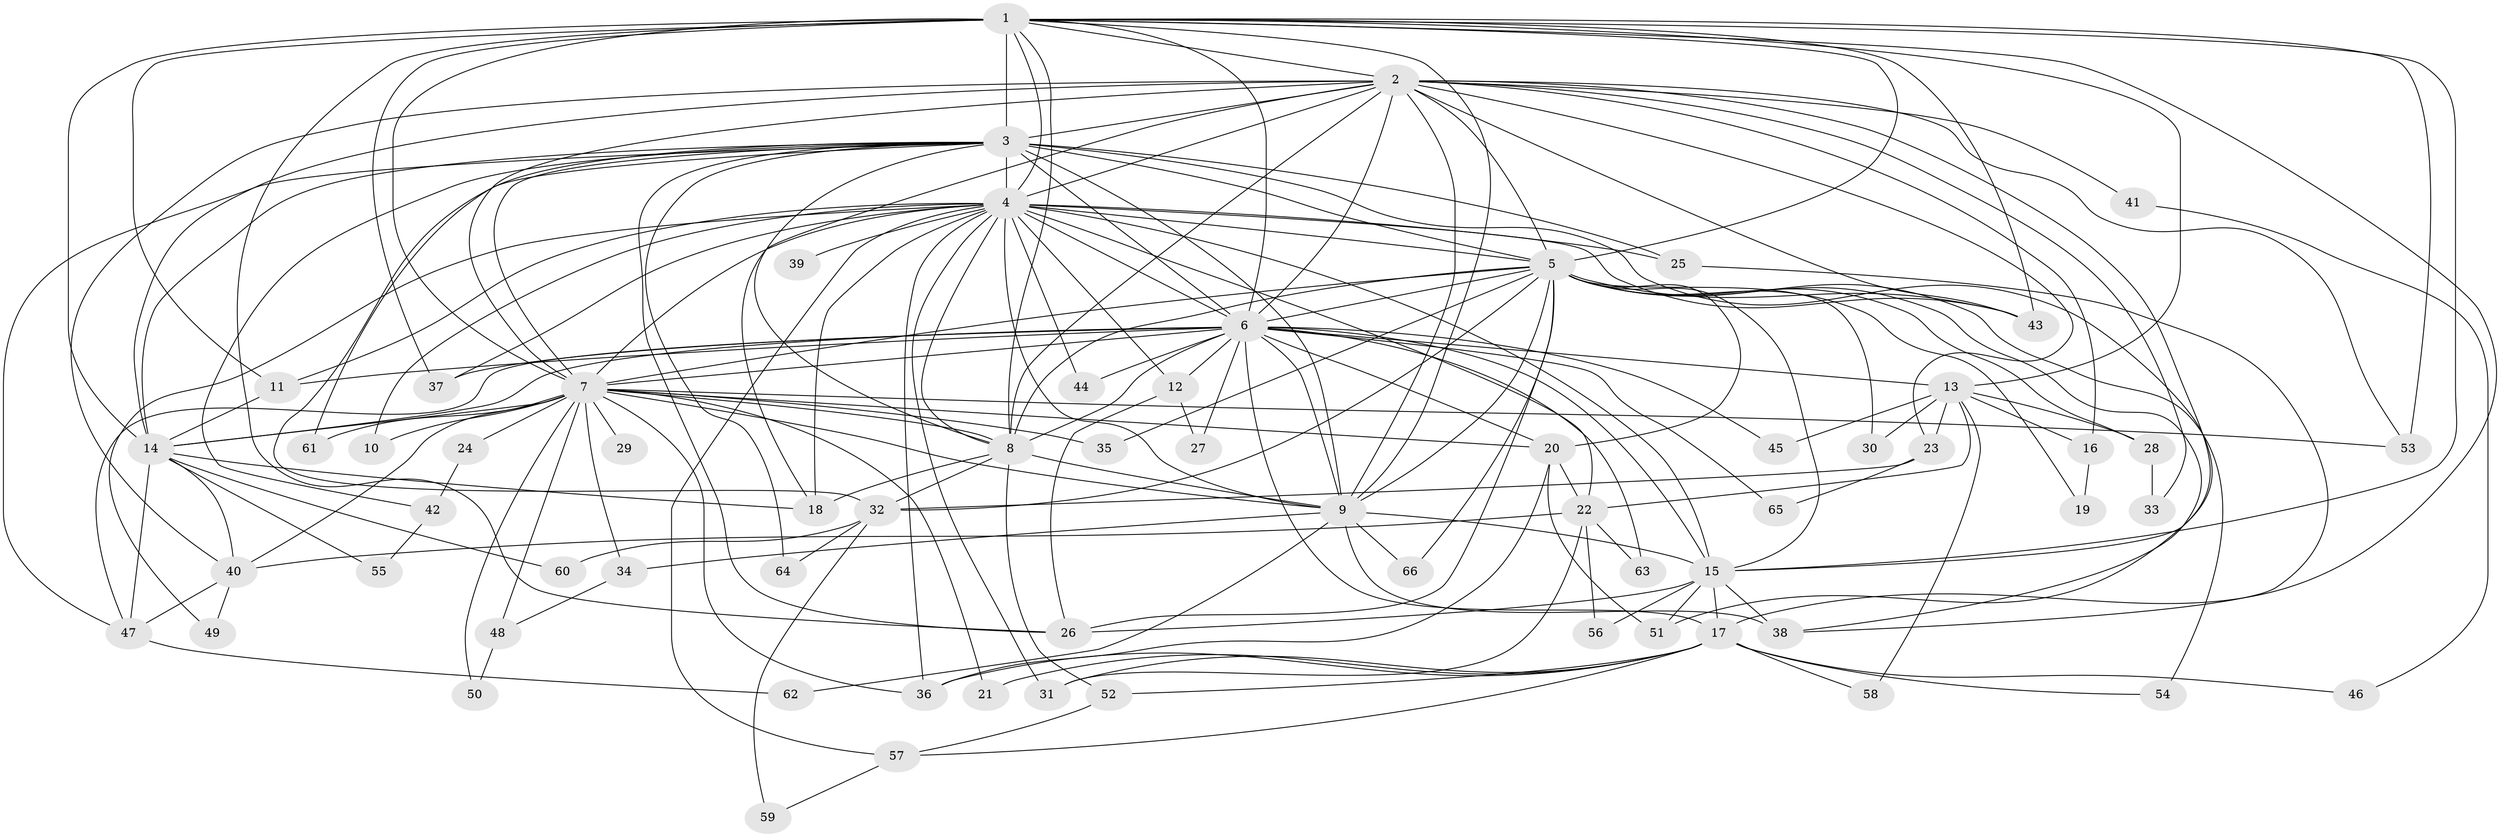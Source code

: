 // original degree distribution, {22: 0.007633587786259542, 23: 0.015267175572519083, 20: 0.015267175572519083, 29: 0.015267175572519083, 21: 0.007633587786259542, 14: 0.007633587786259542, 13: 0.007633587786259542, 3: 0.2366412213740458, 2: 0.4961832061068702, 17: 0.007633587786259542, 4: 0.10687022900763359, 6: 0.022900763358778626, 9: 0.007633587786259542, 10: 0.007633587786259542, 7: 0.007633587786259542, 5: 0.030534351145038167}
// Generated by graph-tools (version 1.1) at 2025/34/03/09/25 02:34:39]
// undirected, 66 vertices, 180 edges
graph export_dot {
graph [start="1"]
  node [color=gray90,style=filled];
  1;
  2;
  3;
  4;
  5;
  6;
  7;
  8;
  9;
  10;
  11;
  12;
  13;
  14;
  15;
  16;
  17;
  18;
  19;
  20;
  21;
  22;
  23;
  24;
  25;
  26;
  27;
  28;
  29;
  30;
  31;
  32;
  33;
  34;
  35;
  36;
  37;
  38;
  39;
  40;
  41;
  42;
  43;
  44;
  45;
  46;
  47;
  48;
  49;
  50;
  51;
  52;
  53;
  54;
  55;
  56;
  57;
  58;
  59;
  60;
  61;
  62;
  63;
  64;
  65;
  66;
  1 -- 2 [weight=3.0];
  1 -- 3 [weight=6.0];
  1 -- 4 [weight=2.0];
  1 -- 5 [weight=1.0];
  1 -- 6 [weight=3.0];
  1 -- 7 [weight=1.0];
  1 -- 8 [weight=1.0];
  1 -- 9 [weight=1.0];
  1 -- 11 [weight=1.0];
  1 -- 13 [weight=2.0];
  1 -- 14 [weight=9.0];
  1 -- 15 [weight=2.0];
  1 -- 17 [weight=2.0];
  1 -- 26 [weight=1.0];
  1 -- 37 [weight=2.0];
  1 -- 43 [weight=1.0];
  1 -- 53 [weight=1.0];
  2 -- 3 [weight=1.0];
  2 -- 4 [weight=1.0];
  2 -- 5 [weight=1.0];
  2 -- 6 [weight=3.0];
  2 -- 7 [weight=1.0];
  2 -- 8 [weight=1.0];
  2 -- 9 [weight=1.0];
  2 -- 14 [weight=2.0];
  2 -- 15 [weight=1.0];
  2 -- 16 [weight=1.0];
  2 -- 18 [weight=1.0];
  2 -- 23 [weight=1.0];
  2 -- 33 [weight=1.0];
  2 -- 40 [weight=1.0];
  2 -- 41 [weight=1.0];
  2 -- 43 [weight=1.0];
  2 -- 53 [weight=1.0];
  3 -- 4 [weight=3.0];
  3 -- 5 [weight=1.0];
  3 -- 6 [weight=2.0];
  3 -- 7 [weight=2.0];
  3 -- 8 [weight=1.0];
  3 -- 9 [weight=2.0];
  3 -- 14 [weight=1.0];
  3 -- 25 [weight=2.0];
  3 -- 26 [weight=1.0];
  3 -- 32 [weight=2.0];
  3 -- 42 [weight=1.0];
  3 -- 47 [weight=1.0];
  3 -- 51 [weight=1.0];
  3 -- 61 [weight=1.0];
  3 -- 64 [weight=1.0];
  4 -- 5 [weight=1.0];
  4 -- 6 [weight=3.0];
  4 -- 7 [weight=2.0];
  4 -- 8 [weight=1.0];
  4 -- 9 [weight=1.0];
  4 -- 10 [weight=1.0];
  4 -- 11 [weight=1.0];
  4 -- 12 [weight=1.0];
  4 -- 15 [weight=1.0];
  4 -- 18 [weight=1.0];
  4 -- 22 [weight=1.0];
  4 -- 25 [weight=1.0];
  4 -- 31 [weight=1.0];
  4 -- 36 [weight=1.0];
  4 -- 37 [weight=1.0];
  4 -- 39 [weight=1.0];
  4 -- 43 [weight=1.0];
  4 -- 44 [weight=1.0];
  4 -- 49 [weight=1.0];
  4 -- 57 [weight=1.0];
  5 -- 6 [weight=2.0];
  5 -- 7 [weight=1.0];
  5 -- 8 [weight=1.0];
  5 -- 9 [weight=1.0];
  5 -- 15 [weight=1.0];
  5 -- 19 [weight=1.0];
  5 -- 20 [weight=1.0];
  5 -- 26 [weight=1.0];
  5 -- 28 [weight=1.0];
  5 -- 30 [weight=1.0];
  5 -- 32 [weight=1.0];
  5 -- 35 [weight=1.0];
  5 -- 38 [weight=1.0];
  5 -- 43 [weight=1.0];
  5 -- 54 [weight=1.0];
  5 -- 66 [weight=1.0];
  6 -- 7 [weight=2.0];
  6 -- 8 [weight=3.0];
  6 -- 9 [weight=2.0];
  6 -- 11 [weight=1.0];
  6 -- 12 [weight=1.0];
  6 -- 13 [weight=2.0];
  6 -- 14 [weight=2.0];
  6 -- 15 [weight=2.0];
  6 -- 17 [weight=1.0];
  6 -- 20 [weight=2.0];
  6 -- 27 [weight=1.0];
  6 -- 37 [weight=1.0];
  6 -- 44 [weight=1.0];
  6 -- 45 [weight=1.0];
  6 -- 47 [weight=2.0];
  6 -- 63 [weight=1.0];
  6 -- 65 [weight=1.0];
  7 -- 8 [weight=1.0];
  7 -- 9 [weight=1.0];
  7 -- 10 [weight=1.0];
  7 -- 14 [weight=1.0];
  7 -- 20 [weight=1.0];
  7 -- 21 [weight=1.0];
  7 -- 24 [weight=1.0];
  7 -- 29 [weight=1.0];
  7 -- 34 [weight=1.0];
  7 -- 35 [weight=1.0];
  7 -- 36 [weight=1.0];
  7 -- 40 [weight=2.0];
  7 -- 48 [weight=1.0];
  7 -- 50 [weight=1.0];
  7 -- 53 [weight=1.0];
  7 -- 61 [weight=1.0];
  8 -- 9 [weight=1.0];
  8 -- 18 [weight=1.0];
  8 -- 32 [weight=1.0];
  8 -- 52 [weight=2.0];
  9 -- 15 [weight=1.0];
  9 -- 34 [weight=1.0];
  9 -- 38 [weight=2.0];
  9 -- 62 [weight=1.0];
  9 -- 66 [weight=1.0];
  11 -- 14 [weight=1.0];
  12 -- 26 [weight=1.0];
  12 -- 27 [weight=1.0];
  13 -- 16 [weight=1.0];
  13 -- 22 [weight=1.0];
  13 -- 23 [weight=1.0];
  13 -- 28 [weight=1.0];
  13 -- 30 [weight=1.0];
  13 -- 45 [weight=1.0];
  13 -- 58 [weight=1.0];
  14 -- 18 [weight=1.0];
  14 -- 40 [weight=1.0];
  14 -- 47 [weight=1.0];
  14 -- 55 [weight=1.0];
  14 -- 60 [weight=1.0];
  15 -- 17 [weight=1.0];
  15 -- 26 [weight=1.0];
  15 -- 38 [weight=1.0];
  15 -- 51 [weight=2.0];
  15 -- 56 [weight=1.0];
  16 -- 19 [weight=1.0];
  17 -- 21 [weight=1.0];
  17 -- 31 [weight=1.0];
  17 -- 36 [weight=1.0];
  17 -- 46 [weight=1.0];
  17 -- 52 [weight=1.0];
  17 -- 54 [weight=1.0];
  17 -- 57 [weight=1.0];
  17 -- 58 [weight=1.0];
  20 -- 22 [weight=1.0];
  20 -- 36 [weight=1.0];
  20 -- 51 [weight=1.0];
  22 -- 31 [weight=1.0];
  22 -- 40 [weight=1.0];
  22 -- 56 [weight=1.0];
  22 -- 63 [weight=1.0];
  23 -- 32 [weight=1.0];
  23 -- 65 [weight=1.0];
  24 -- 42 [weight=1.0];
  25 -- 38 [weight=1.0];
  28 -- 33 [weight=1.0];
  32 -- 59 [weight=1.0];
  32 -- 60 [weight=1.0];
  32 -- 64 [weight=1.0];
  34 -- 48 [weight=1.0];
  40 -- 47 [weight=1.0];
  40 -- 49 [weight=1.0];
  41 -- 46 [weight=1.0];
  42 -- 55 [weight=1.0];
  47 -- 62 [weight=1.0];
  48 -- 50 [weight=1.0];
  52 -- 57 [weight=1.0];
  57 -- 59 [weight=1.0];
}
